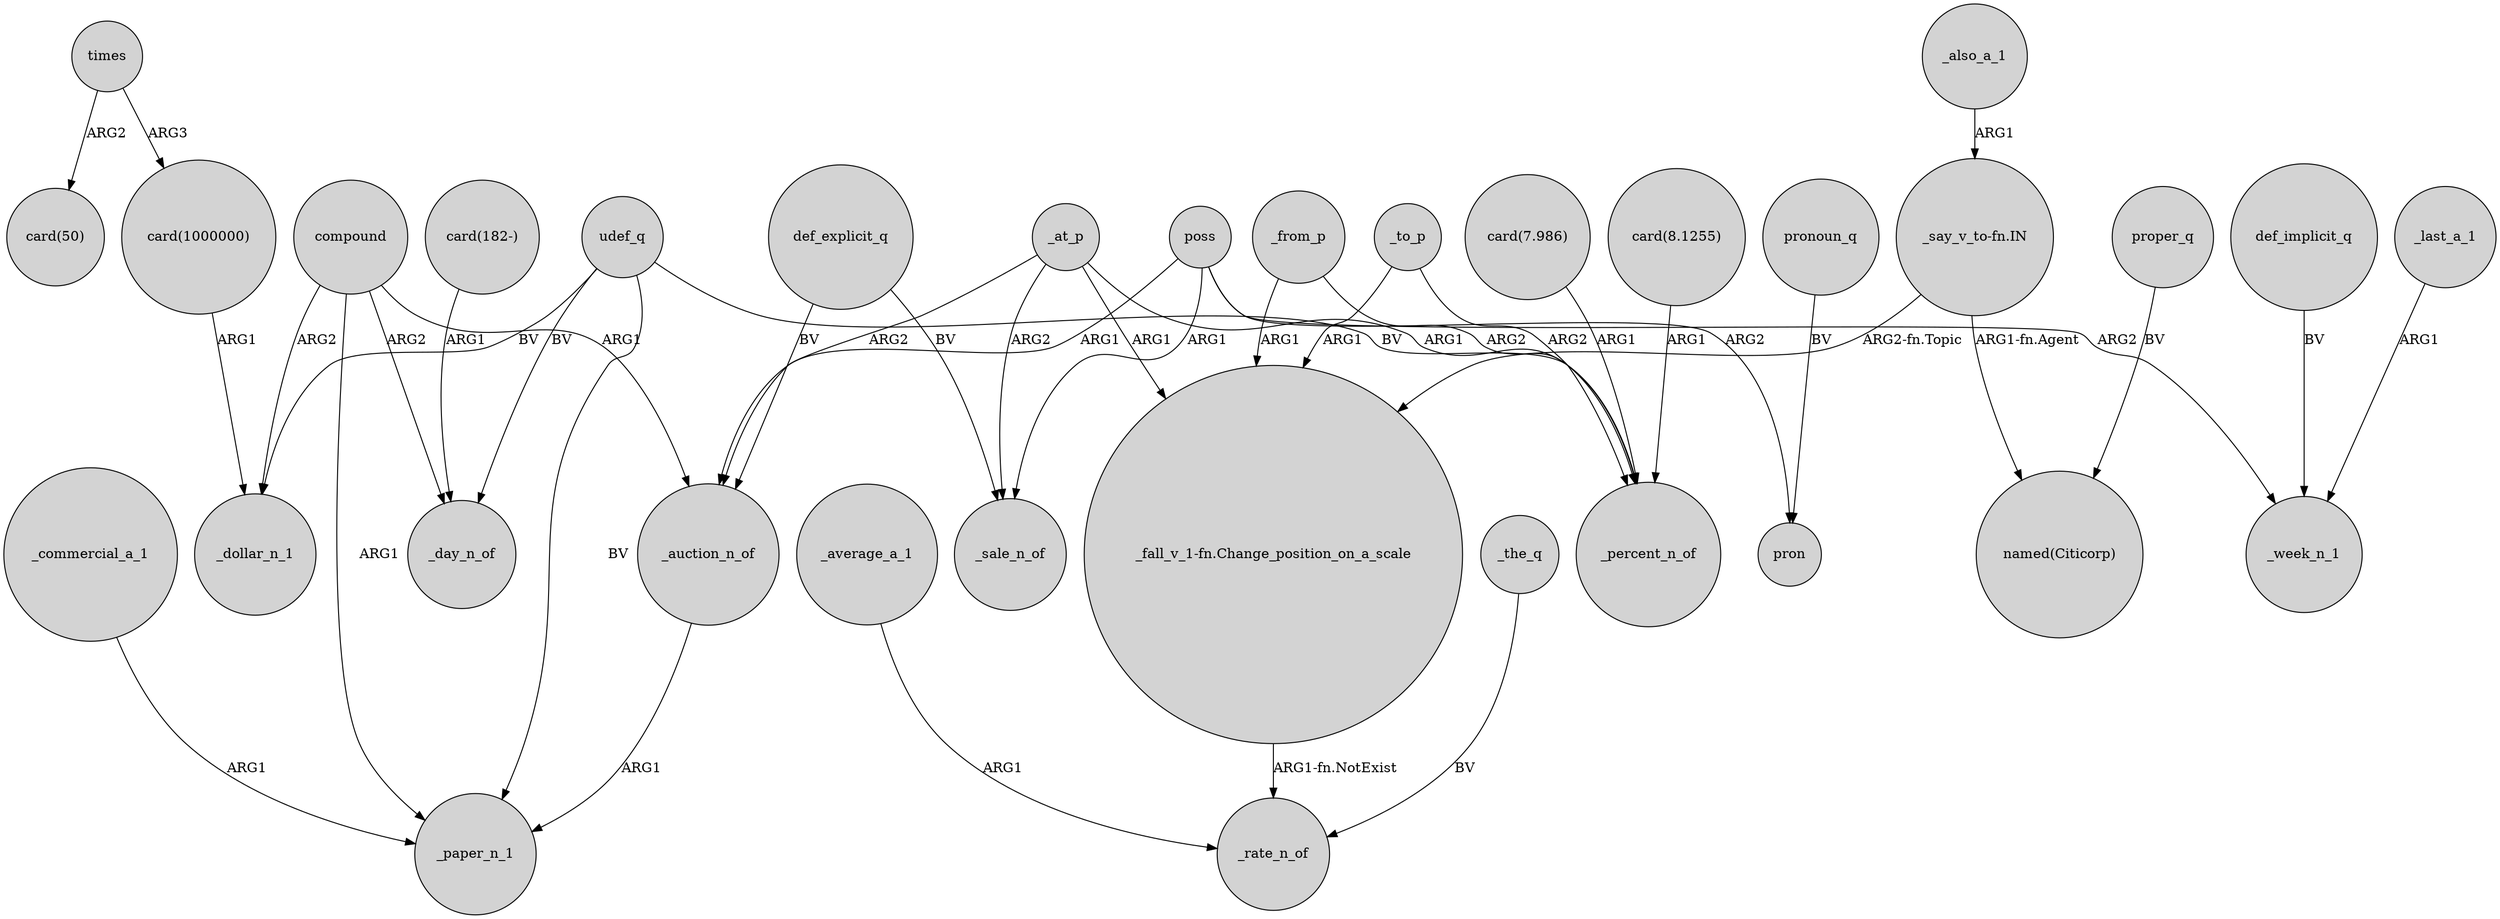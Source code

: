 digraph {
	node [shape=circle style=filled]
	times -> "card(50)" [label=ARG2]
	"card(1000000)" -> _dollar_n_1 [label=ARG1]
	_also_a_1 -> "_say_v_to-fn.IN" [label=ARG1]
	def_implicit_q -> _week_n_1 [label=BV]
	poss -> pron [label=ARG2]
	_from_p -> "_fall_v_1-fn.Change_position_on_a_scale" [label=ARG1]
	proper_q -> "named(Citicorp)" [label=BV]
	compound -> _paper_n_1 [label=ARG1]
	compound -> _day_n_of [label=ARG2]
	"card(7.986)" -> _percent_n_of [label=ARG1]
	udef_q -> _day_n_of [label=BV]
	"_fall_v_1-fn.Change_position_on_a_scale" -> _rate_n_of [label="ARG1-fn.NotExist"]
	def_explicit_q -> _sale_n_of [label=BV]
	"card(182-)" -> _day_n_of [label=ARG1]
	_the_q -> _rate_n_of [label=BV]
	poss -> _week_n_1 [label=ARG2]
	pronoun_q -> pron [label=BV]
	"_say_v_to-fn.IN" -> "_fall_v_1-fn.Change_position_on_a_scale" [label="ARG2-fn.Topic"]
	times -> "card(1000000)" [label=ARG3]
	poss -> _sale_n_of [label=ARG1]
	"_say_v_to-fn.IN" -> "named(Citicorp)" [label="ARG1-fn.Agent"]
	_at_p -> "_fall_v_1-fn.Change_position_on_a_scale" [label=ARG1]
	poss -> _auction_n_of [label=ARG1]
	_commercial_a_1 -> _paper_n_1 [label=ARG1]
	"card(8.1255)" -> _percent_n_of [label=ARG1]
	_last_a_1 -> _week_n_1 [label=ARG1]
	_auction_n_of -> _paper_n_1 [label=ARG1]
	_to_p -> _percent_n_of [label=ARG2]
	compound -> _auction_n_of [label=ARG1]
	_average_a_1 -> _rate_n_of [label=ARG1]
	udef_q -> _paper_n_1 [label=BV]
	_at_p -> _percent_n_of [label=ARG1]
	_from_p -> _percent_n_of [label=ARG2]
	udef_q -> _percent_n_of [label=BV]
	_at_p -> _auction_n_of [label=ARG2]
	compound -> _dollar_n_1 [label=ARG2]
	_at_p -> _sale_n_of [label=ARG2]
	def_explicit_q -> _auction_n_of [label=BV]
	_to_p -> "_fall_v_1-fn.Change_position_on_a_scale" [label=ARG1]
	udef_q -> _dollar_n_1 [label=BV]
}
